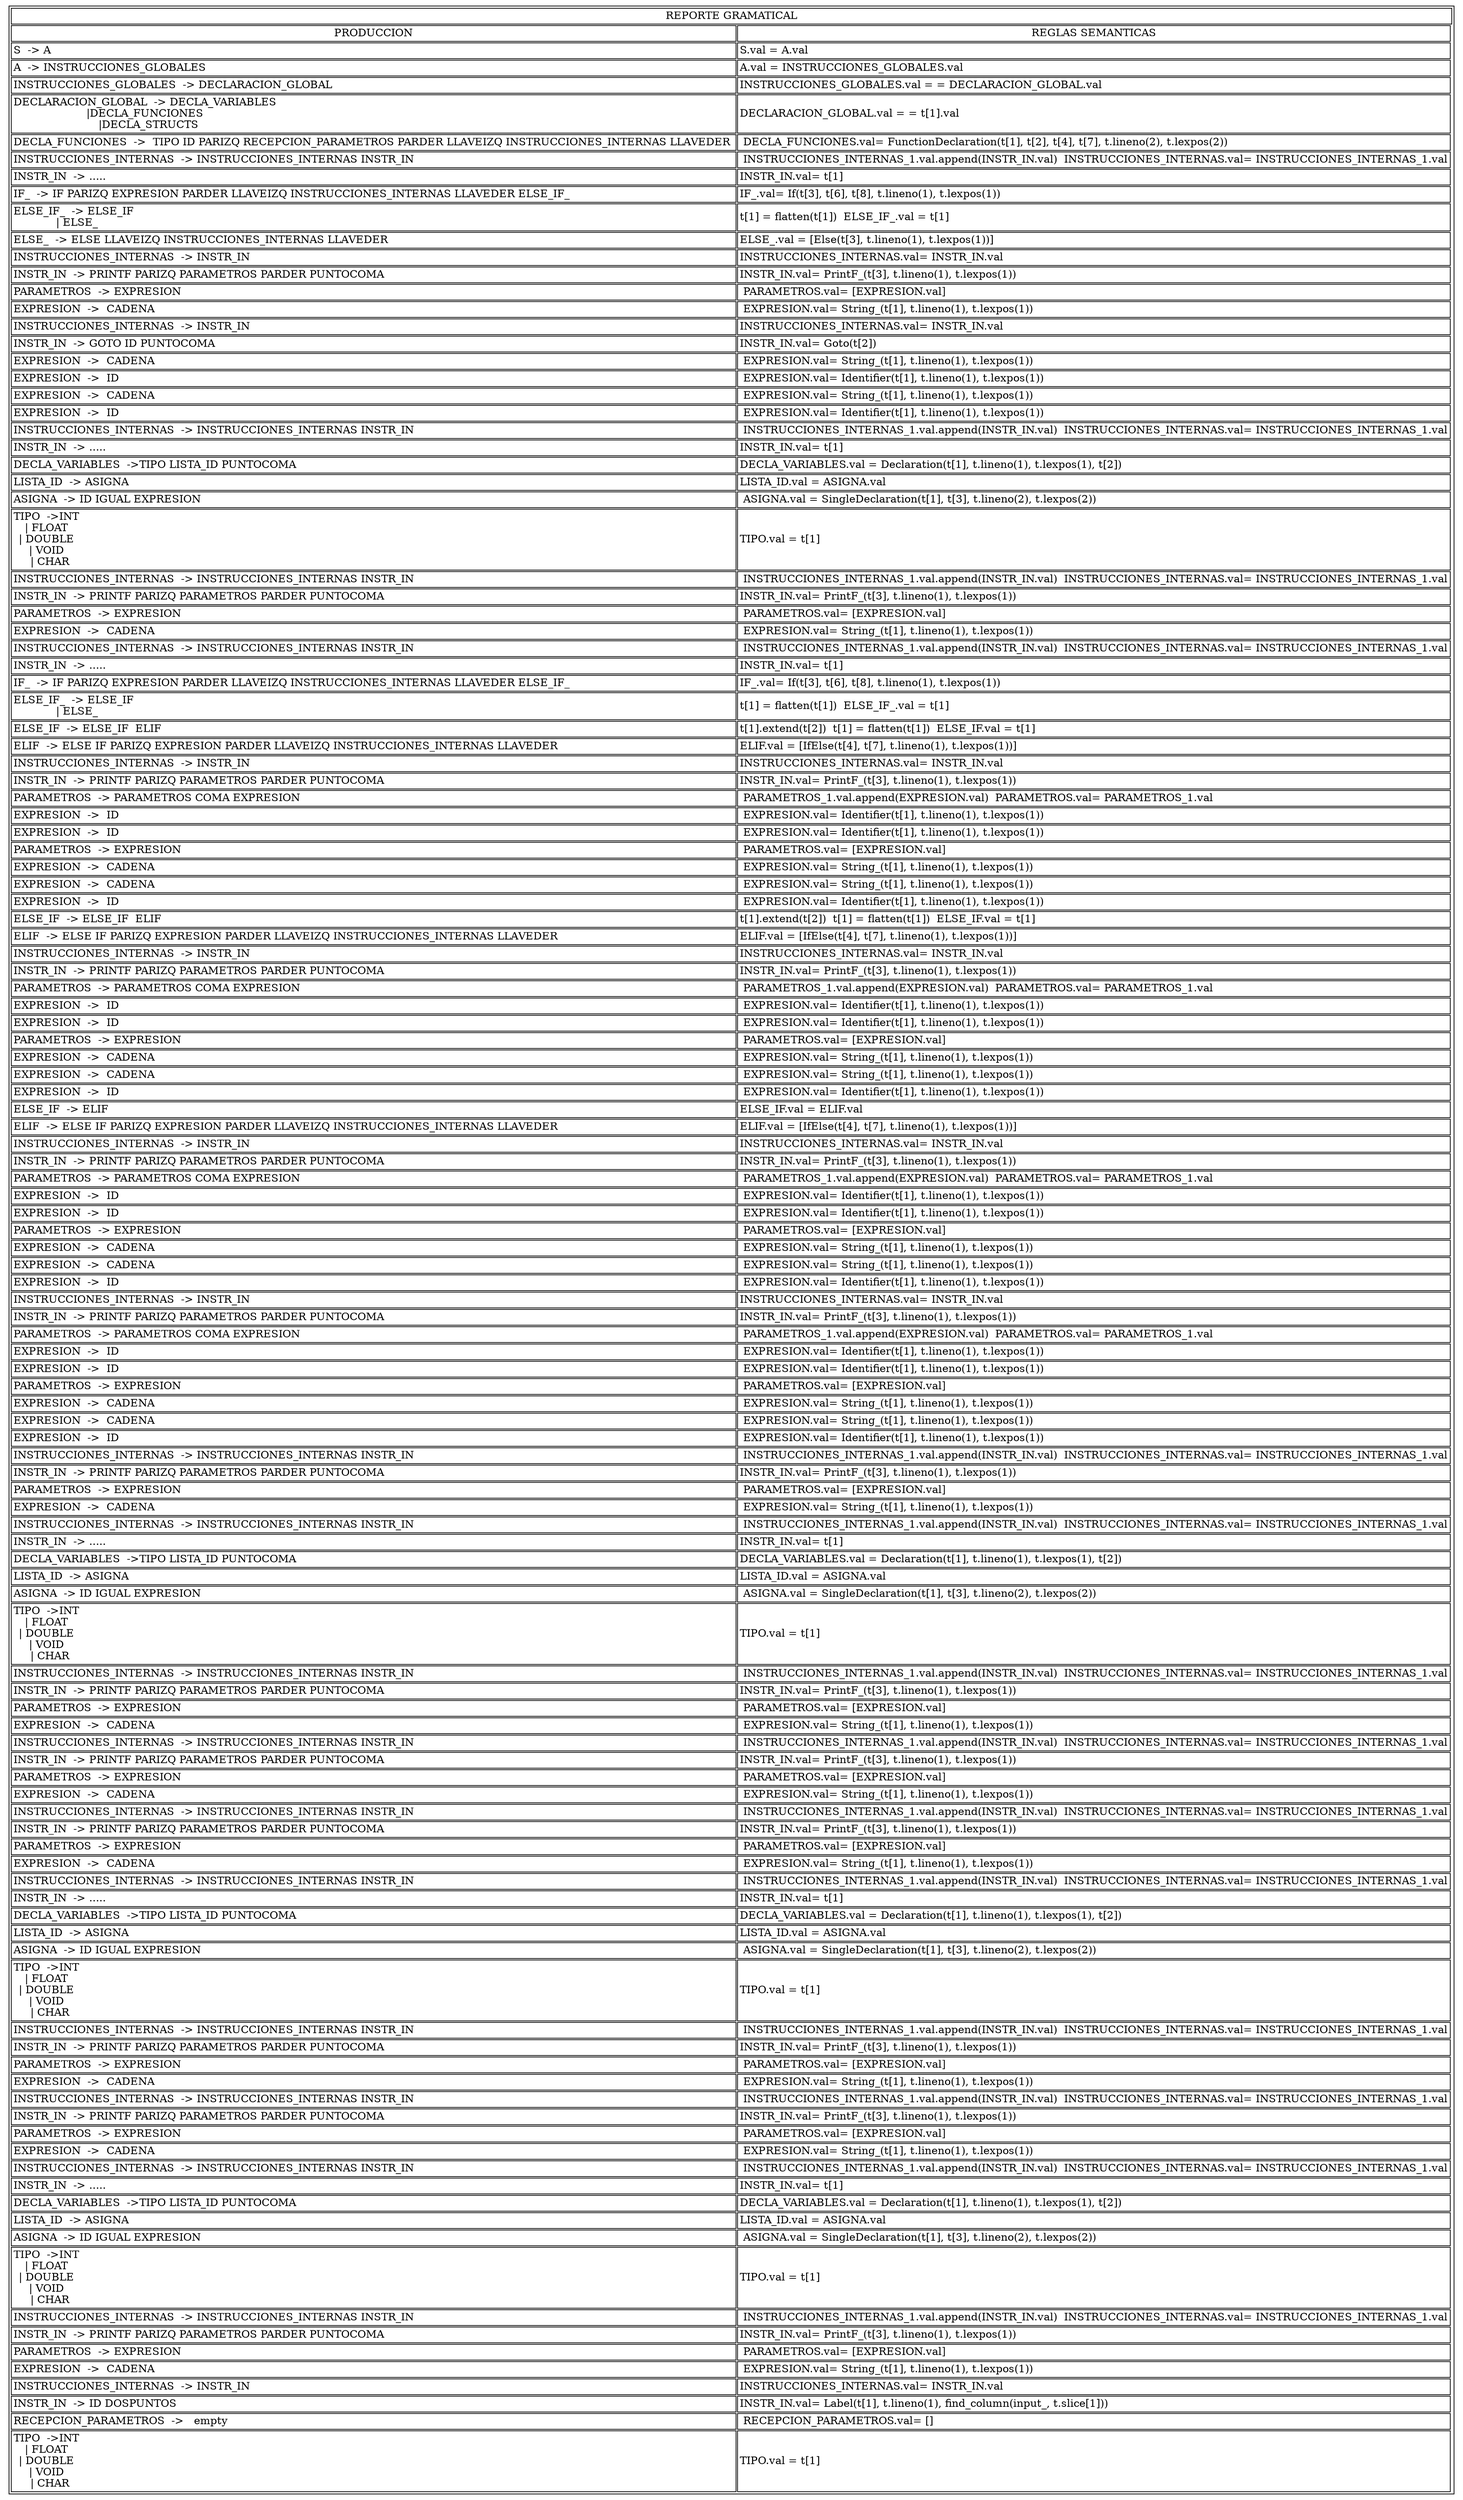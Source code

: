 digraph H { parent [ shape=plaintext label=< <table border='1' cellborder='1'>
<tr><td colspan="3">REPORTE GRAMATICAL</td></tr>
<tr><td port='port_one'>PRODUCCION</td><td port='port_two'>REGLAS SEMANTICAS</td></tr>
<tr><td align="left" port='port_one'>S  -&gt; A</td><td align="left" port='port_two'>S.val = A.val</td></tr>
<tr><td align="left" port='port_one'>A  -&gt; INSTRUCCIONES_GLOBALES</td><td align="left" port='port_two'>A.val = INSTRUCCIONES_GLOBALES.val</td></tr>
<tr><td align="left" port='port_one'>INSTRUCCIONES_GLOBALES  -&gt; DECLARACION_GLOBAL</td><td align="left" port='port_two'>INSTRUCCIONES_GLOBALES.val = = DECLARACION_GLOBAL.val</td></tr>
<tr><td align="left" port='port_one'>DECLARACION_GLOBAL  -&gt; DECLA_VARIABLES 
 <BR/>|DECLA_FUNCIONES 
 <BR/>|DECLA_STRUCTS</td><td align="left" port='port_two'>DECLARACION_GLOBAL.val = = t[1].val</td></tr>
<tr><td align="left" port='port_one'>DECLA_FUNCIONES  -&gt;  TIPO ID PARIZQ RECEPCION_PARAMETROS PARDER LLAVEIZQ INSTRUCCIONES_INTERNAS LLAVEDER </td><td align="left" port='port_two'> DECLA_FUNCIONES.val= FunctionDeclaration(t[1], t[2], t[4], t[7], t.lineno(2), t.lexpos(2))</td></tr>
<tr><td align="left" port='port_one'>INSTRUCCIONES_INTERNAS  -&gt; INSTRUCCIONES_INTERNAS INSTR_IN </td><td align="left" port='port_two'> INSTRUCCIONES_INTERNAS_1.val.append(INSTR_IN.val) 
 INSTRUCCIONES_INTERNAS.val= INSTRUCCIONES_INTERNAS_1.val</td></tr>
<tr><td align="left" port='port_one'>INSTR_IN  -&gt; ..... </td><td align="left" port='port_two'>INSTR_IN.val= t[1]</td></tr>
<tr><td align="left" port='port_one'>IF_  -&gt; IF PARIZQ EXPRESION PARDER LLAVEIZQ INSTRUCCIONES_INTERNAS LLAVEDER ELSE_IF_</td><td align="left" port='port_two'>IF_.val= If(t[3], t[6], t[8], t.lineno(1), t.lexpos(1))</td></tr>
<tr><td align="left" port='port_one'>ELSE_IF_  -&gt; ELSE_IF 
 <BR/>| ELSE_</td><td align="left" port='port_two'>t[1] = flatten(t[1]) 
 ELSE_IF_.val = t[1]</td></tr>
<tr><td align="left" port='port_one'>ELSE_  -&gt; ELSE LLAVEIZQ INSTRUCCIONES_INTERNAS LLAVEDER</td><td align="left" port='port_two'>ELSE_.val = [Else(t[3], t.lineno(1), t.lexpos(1))]</td></tr>
<tr><td align="left" port='port_one'>INSTRUCCIONES_INTERNAS  -&gt; INSTR_IN </td><td align="left" port='port_two'>INSTRUCCIONES_INTERNAS.val= INSTR_IN.val</td></tr>
<tr><td align="left" port='port_one'>INSTR_IN  -&gt; PRINTF PARIZQ PARAMETROS PARDER PUNTOCOMA </td><td align="left" port='port_two'>INSTR_IN.val= PrintF_(t[3], t.lineno(1), t.lexpos(1)) </td></tr>
<tr><td align="left" port='port_one'>PARAMETROS  -&gt; EXPRESION </td><td align="left" port='port_two'> PARAMETROS.val= [EXPRESION.val]</td></tr>
<tr><td align="left" port='port_one'>EXPRESION  -&gt;  CADENA </td><td align="left" port='port_two'> EXPRESION.val= String_(t[1], t.lineno(1), t.lexpos(1))</td></tr>
<tr><td align="left" port='port_one'>INSTRUCCIONES_INTERNAS  -&gt; INSTR_IN </td><td align="left" port='port_two'>INSTRUCCIONES_INTERNAS.val= INSTR_IN.val</td></tr>
<tr><td align="left" port='port_one'>INSTR_IN  -&gt; GOTO ID PUNTOCOMA </td><td align="left" port='port_two'>INSTR_IN.val= Goto(t[2])</td></tr>
<tr><td align="left" port='port_one'>EXPRESION  -&gt;  CADENA </td><td align="left" port='port_two'> EXPRESION.val= String_(t[1], t.lineno(1), t.lexpos(1))</td></tr>
<tr><td align="left" port='port_one'>EXPRESION  -&gt;  ID </td><td align="left" port='port_two'> EXPRESION.val= Identifier(t[1], t.lineno(1), t.lexpos(1))</td></tr>
<tr><td align="left" port='port_one'>EXPRESION  -&gt;  CADENA </td><td align="left" port='port_two'> EXPRESION.val= String_(t[1], t.lineno(1), t.lexpos(1))</td></tr>
<tr><td align="left" port='port_one'>EXPRESION  -&gt;  ID </td><td align="left" port='port_two'> EXPRESION.val= Identifier(t[1], t.lineno(1), t.lexpos(1))</td></tr>
<tr><td align="left" port='port_one'>INSTRUCCIONES_INTERNAS  -&gt; INSTRUCCIONES_INTERNAS INSTR_IN </td><td align="left" port='port_two'> INSTRUCCIONES_INTERNAS_1.val.append(INSTR_IN.val) 
 INSTRUCCIONES_INTERNAS.val= INSTRUCCIONES_INTERNAS_1.val</td></tr>
<tr><td align="left" port='port_one'>INSTR_IN  -&gt; ..... </td><td align="left" port='port_two'>INSTR_IN.val= t[1]</td></tr>
<tr><td align="left" port='port_one'>DECLA_VARIABLES  -&gt;TIPO LISTA_ID PUNTOCOMA</td><td align="left" port='port_two'>DECLA_VARIABLES.val = Declaration(t[1], t.lineno(1), t.lexpos(1), t[2])</td></tr>
<tr><td align="left" port='port_one'>LISTA_ID  -&gt; ASIGNA</td><td align="left" port='port_two'>LISTA_ID.val = ASIGNA.val</td></tr>
<tr><td align="left" port='port_one'>ASIGNA  -&gt; ID IGUAL EXPRESION </td><td align="left" port='port_two'> ASIGNA.val = SingleDeclaration(t[1], t[3], t.lineno(2), t.lexpos(2))</td></tr>
<tr><td align="left" port='port_one'>TIPO  -&gt;INT 
 <BR/>| FLOAT 
 <BR/>| DOUBLE 
 <BR/>| VOID 
 <BR/>| CHAR</td><td align="left" port='port_two'>TIPO.val = t[1]</td></tr>
<tr><td align="left" port='port_one'>INSTRUCCIONES_INTERNAS  -&gt; INSTRUCCIONES_INTERNAS INSTR_IN </td><td align="left" port='port_two'> INSTRUCCIONES_INTERNAS_1.val.append(INSTR_IN.val) 
 INSTRUCCIONES_INTERNAS.val= INSTRUCCIONES_INTERNAS_1.val</td></tr>
<tr><td align="left" port='port_one'>INSTR_IN  -&gt; PRINTF PARIZQ PARAMETROS PARDER PUNTOCOMA </td><td align="left" port='port_two'>INSTR_IN.val= PrintF_(t[3], t.lineno(1), t.lexpos(1)) </td></tr>
<tr><td align="left" port='port_one'>PARAMETROS  -&gt; EXPRESION </td><td align="left" port='port_two'> PARAMETROS.val= [EXPRESION.val]</td></tr>
<tr><td align="left" port='port_one'>EXPRESION  -&gt;  CADENA </td><td align="left" port='port_two'> EXPRESION.val= String_(t[1], t.lineno(1), t.lexpos(1))</td></tr>
<tr><td align="left" port='port_one'>INSTRUCCIONES_INTERNAS  -&gt; INSTRUCCIONES_INTERNAS INSTR_IN </td><td align="left" port='port_two'> INSTRUCCIONES_INTERNAS_1.val.append(INSTR_IN.val) 
 INSTRUCCIONES_INTERNAS.val= INSTRUCCIONES_INTERNAS_1.val</td></tr>
<tr><td align="left" port='port_one'>INSTR_IN  -&gt; ..... </td><td align="left" port='port_two'>INSTR_IN.val= t[1]</td></tr>
<tr><td align="left" port='port_one'>IF_  -&gt; IF PARIZQ EXPRESION PARDER LLAVEIZQ INSTRUCCIONES_INTERNAS LLAVEDER ELSE_IF_</td><td align="left" port='port_two'>IF_.val= If(t[3], t[6], t[8], t.lineno(1), t.lexpos(1))</td></tr>
<tr><td align="left" port='port_one'>ELSE_IF_  -&gt; ELSE_IF 
 <BR/>| ELSE_</td><td align="left" port='port_two'>t[1] = flatten(t[1]) 
 ELSE_IF_.val = t[1]</td></tr>
<tr><td align="left" port='port_one'>ELSE_IF  -&gt; ELSE_IF  ELIF</td><td align="left" port='port_two'>t[1].extend(t[2]) 
 t[1] = flatten(t[1]) 
 ELSE_IF.val = t[1]</td></tr>
<tr><td align="left" port='port_one'>ELIF  -&gt; ELSE IF PARIZQ EXPRESION PARDER LLAVEIZQ INSTRUCCIONES_INTERNAS LLAVEDER</td><td align="left" port='port_two'>ELIF.val = [IfElse(t[4], t[7], t.lineno(1), t.lexpos(1))]</td></tr>
<tr><td align="left" port='port_one'>INSTRUCCIONES_INTERNAS  -&gt; INSTR_IN </td><td align="left" port='port_two'>INSTRUCCIONES_INTERNAS.val= INSTR_IN.val</td></tr>
<tr><td align="left" port='port_one'>INSTR_IN  -&gt; PRINTF PARIZQ PARAMETROS PARDER PUNTOCOMA </td><td align="left" port='port_two'>INSTR_IN.val= PrintF_(t[3], t.lineno(1), t.lexpos(1)) </td></tr>
<tr><td align="left" port='port_one'>PARAMETROS  -&gt; PARAMETROS COMA EXPRESION  </td><td align="left" port='port_two'> PARAMETROS_1.val.append(EXPRESION.val) 
 PARAMETROS.val= PARAMETROS_1.val</td></tr>
<tr><td align="left" port='port_one'>EXPRESION  -&gt;  ID </td><td align="left" port='port_two'> EXPRESION.val= Identifier(t[1], t.lineno(1), t.lexpos(1))</td></tr>
<tr><td align="left" port='port_one'>EXPRESION  -&gt;  ID </td><td align="left" port='port_two'> EXPRESION.val= Identifier(t[1], t.lineno(1), t.lexpos(1))</td></tr>
<tr><td align="left" port='port_one'>PARAMETROS  -&gt; EXPRESION </td><td align="left" port='port_two'> PARAMETROS.val= [EXPRESION.val]</td></tr>
<tr><td align="left" port='port_one'>EXPRESION  -&gt;  CADENA </td><td align="left" port='port_two'> EXPRESION.val= String_(t[1], t.lineno(1), t.lexpos(1))</td></tr>
<tr><td align="left" port='port_one'>EXPRESION  -&gt;  CADENA </td><td align="left" port='port_two'> EXPRESION.val= String_(t[1], t.lineno(1), t.lexpos(1))</td></tr>
<tr><td align="left" port='port_one'>EXPRESION  -&gt;  ID </td><td align="left" port='port_two'> EXPRESION.val= Identifier(t[1], t.lineno(1), t.lexpos(1))</td></tr>
<tr><td align="left" port='port_one'>ELSE_IF  -&gt; ELSE_IF  ELIF</td><td align="left" port='port_two'>t[1].extend(t[2]) 
 t[1] = flatten(t[1]) 
 ELSE_IF.val = t[1]</td></tr>
<tr><td align="left" port='port_one'>ELIF  -&gt; ELSE IF PARIZQ EXPRESION PARDER LLAVEIZQ INSTRUCCIONES_INTERNAS LLAVEDER</td><td align="left" port='port_two'>ELIF.val = [IfElse(t[4], t[7], t.lineno(1), t.lexpos(1))]</td></tr>
<tr><td align="left" port='port_one'>INSTRUCCIONES_INTERNAS  -&gt; INSTR_IN </td><td align="left" port='port_two'>INSTRUCCIONES_INTERNAS.val= INSTR_IN.val</td></tr>
<tr><td align="left" port='port_one'>INSTR_IN  -&gt; PRINTF PARIZQ PARAMETROS PARDER PUNTOCOMA </td><td align="left" port='port_two'>INSTR_IN.val= PrintF_(t[3], t.lineno(1), t.lexpos(1)) </td></tr>
<tr><td align="left" port='port_one'>PARAMETROS  -&gt; PARAMETROS COMA EXPRESION  </td><td align="left" port='port_two'> PARAMETROS_1.val.append(EXPRESION.val) 
 PARAMETROS.val= PARAMETROS_1.val</td></tr>
<tr><td align="left" port='port_one'>EXPRESION  -&gt;  ID </td><td align="left" port='port_two'> EXPRESION.val= Identifier(t[1], t.lineno(1), t.lexpos(1))</td></tr>
<tr><td align="left" port='port_one'>EXPRESION  -&gt;  ID </td><td align="left" port='port_two'> EXPRESION.val= Identifier(t[1], t.lineno(1), t.lexpos(1))</td></tr>
<tr><td align="left" port='port_one'>PARAMETROS  -&gt; EXPRESION </td><td align="left" port='port_two'> PARAMETROS.val= [EXPRESION.val]</td></tr>
<tr><td align="left" port='port_one'>EXPRESION  -&gt;  CADENA </td><td align="left" port='port_two'> EXPRESION.val= String_(t[1], t.lineno(1), t.lexpos(1))</td></tr>
<tr><td align="left" port='port_one'>EXPRESION  -&gt;  CADENA </td><td align="left" port='port_two'> EXPRESION.val= String_(t[1], t.lineno(1), t.lexpos(1))</td></tr>
<tr><td align="left" port='port_one'>EXPRESION  -&gt;  ID </td><td align="left" port='port_two'> EXPRESION.val= Identifier(t[1], t.lineno(1), t.lexpos(1))</td></tr>
<tr><td align="left" port='port_one'>ELSE_IF  -&gt; ELIF</td><td align="left" port='port_two'>ELSE_IF.val = ELIF.val</td></tr>
<tr><td align="left" port='port_one'>ELIF  -&gt; ELSE IF PARIZQ EXPRESION PARDER LLAVEIZQ INSTRUCCIONES_INTERNAS LLAVEDER</td><td align="left" port='port_two'>ELIF.val = [IfElse(t[4], t[7], t.lineno(1), t.lexpos(1))]</td></tr>
<tr><td align="left" port='port_one'>INSTRUCCIONES_INTERNAS  -&gt; INSTR_IN </td><td align="left" port='port_two'>INSTRUCCIONES_INTERNAS.val= INSTR_IN.val</td></tr>
<tr><td align="left" port='port_one'>INSTR_IN  -&gt; PRINTF PARIZQ PARAMETROS PARDER PUNTOCOMA </td><td align="left" port='port_two'>INSTR_IN.val= PrintF_(t[3], t.lineno(1), t.lexpos(1)) </td></tr>
<tr><td align="left" port='port_one'>PARAMETROS  -&gt; PARAMETROS COMA EXPRESION  </td><td align="left" port='port_two'> PARAMETROS_1.val.append(EXPRESION.val) 
 PARAMETROS.val= PARAMETROS_1.val</td></tr>
<tr><td align="left" port='port_one'>EXPRESION  -&gt;  ID </td><td align="left" port='port_two'> EXPRESION.val= Identifier(t[1], t.lineno(1), t.lexpos(1))</td></tr>
<tr><td align="left" port='port_one'>EXPRESION  -&gt;  ID </td><td align="left" port='port_two'> EXPRESION.val= Identifier(t[1], t.lineno(1), t.lexpos(1))</td></tr>
<tr><td align="left" port='port_one'>PARAMETROS  -&gt; EXPRESION </td><td align="left" port='port_two'> PARAMETROS.val= [EXPRESION.val]</td></tr>
<tr><td align="left" port='port_one'>EXPRESION  -&gt;  CADENA </td><td align="left" port='port_two'> EXPRESION.val= String_(t[1], t.lineno(1), t.lexpos(1))</td></tr>
<tr><td align="left" port='port_one'>EXPRESION  -&gt;  CADENA </td><td align="left" port='port_two'> EXPRESION.val= String_(t[1], t.lineno(1), t.lexpos(1))</td></tr>
<tr><td align="left" port='port_one'>EXPRESION  -&gt;  ID </td><td align="left" port='port_two'> EXPRESION.val= Identifier(t[1], t.lineno(1), t.lexpos(1))</td></tr>
<tr><td align="left" port='port_one'>INSTRUCCIONES_INTERNAS  -&gt; INSTR_IN </td><td align="left" port='port_two'>INSTRUCCIONES_INTERNAS.val= INSTR_IN.val</td></tr>
<tr><td align="left" port='port_one'>INSTR_IN  -&gt; PRINTF PARIZQ PARAMETROS PARDER PUNTOCOMA </td><td align="left" port='port_two'>INSTR_IN.val= PrintF_(t[3], t.lineno(1), t.lexpos(1)) </td></tr>
<tr><td align="left" port='port_one'>PARAMETROS  -&gt; PARAMETROS COMA EXPRESION  </td><td align="left" port='port_two'> PARAMETROS_1.val.append(EXPRESION.val) 
 PARAMETROS.val= PARAMETROS_1.val</td></tr>
<tr><td align="left" port='port_one'>EXPRESION  -&gt;  ID </td><td align="left" port='port_two'> EXPRESION.val= Identifier(t[1], t.lineno(1), t.lexpos(1))</td></tr>
<tr><td align="left" port='port_one'>EXPRESION  -&gt;  ID </td><td align="left" port='port_two'> EXPRESION.val= Identifier(t[1], t.lineno(1), t.lexpos(1))</td></tr>
<tr><td align="left" port='port_one'>PARAMETROS  -&gt; EXPRESION </td><td align="left" port='port_two'> PARAMETROS.val= [EXPRESION.val]</td></tr>
<tr><td align="left" port='port_one'>EXPRESION  -&gt;  CADENA </td><td align="left" port='port_two'> EXPRESION.val= String_(t[1], t.lineno(1), t.lexpos(1))</td></tr>
<tr><td align="left" port='port_one'>EXPRESION  -&gt;  CADENA </td><td align="left" port='port_two'> EXPRESION.val= String_(t[1], t.lineno(1), t.lexpos(1))</td></tr>
<tr><td align="left" port='port_one'>EXPRESION  -&gt;  ID </td><td align="left" port='port_two'> EXPRESION.val= Identifier(t[1], t.lineno(1), t.lexpos(1))</td></tr>
<tr><td align="left" port='port_one'>INSTRUCCIONES_INTERNAS  -&gt; INSTRUCCIONES_INTERNAS INSTR_IN </td><td align="left" port='port_two'> INSTRUCCIONES_INTERNAS_1.val.append(INSTR_IN.val) 
 INSTRUCCIONES_INTERNAS.val= INSTRUCCIONES_INTERNAS_1.val</td></tr>
<tr><td align="left" port='port_one'>INSTR_IN  -&gt; PRINTF PARIZQ PARAMETROS PARDER PUNTOCOMA </td><td align="left" port='port_two'>INSTR_IN.val= PrintF_(t[3], t.lineno(1), t.lexpos(1)) </td></tr>
<tr><td align="left" port='port_one'>PARAMETROS  -&gt; EXPRESION </td><td align="left" port='port_two'> PARAMETROS.val= [EXPRESION.val]</td></tr>
<tr><td align="left" port='port_one'>EXPRESION  -&gt;  CADENA </td><td align="left" port='port_two'> EXPRESION.val= String_(t[1], t.lineno(1), t.lexpos(1))</td></tr>
<tr><td align="left" port='port_one'>INSTRUCCIONES_INTERNAS  -&gt; INSTRUCCIONES_INTERNAS INSTR_IN </td><td align="left" port='port_two'> INSTRUCCIONES_INTERNAS_1.val.append(INSTR_IN.val) 
 INSTRUCCIONES_INTERNAS.val= INSTRUCCIONES_INTERNAS_1.val</td></tr>
<tr><td align="left" port='port_one'>INSTR_IN  -&gt; ..... </td><td align="left" port='port_two'>INSTR_IN.val= t[1]</td></tr>
<tr><td align="left" port='port_one'>DECLA_VARIABLES  -&gt;TIPO LISTA_ID PUNTOCOMA</td><td align="left" port='port_two'>DECLA_VARIABLES.val = Declaration(t[1], t.lineno(1), t.lexpos(1), t[2])</td></tr>
<tr><td align="left" port='port_one'>LISTA_ID  -&gt; ASIGNA</td><td align="left" port='port_two'>LISTA_ID.val = ASIGNA.val</td></tr>
<tr><td align="left" port='port_one'>ASIGNA  -&gt; ID IGUAL EXPRESION </td><td align="left" port='port_two'> ASIGNA.val = SingleDeclaration(t[1], t[3], t.lineno(2), t.lexpos(2))</td></tr>
<tr><td align="left" port='port_one'>TIPO  -&gt;INT 
 <BR/>| FLOAT 
 <BR/>| DOUBLE 
 <BR/>| VOID 
 <BR/>| CHAR</td><td align="left" port='port_two'>TIPO.val = t[1]</td></tr>
<tr><td align="left" port='port_one'>INSTRUCCIONES_INTERNAS  -&gt; INSTRUCCIONES_INTERNAS INSTR_IN </td><td align="left" port='port_two'> INSTRUCCIONES_INTERNAS_1.val.append(INSTR_IN.val) 
 INSTRUCCIONES_INTERNAS.val= INSTRUCCIONES_INTERNAS_1.val</td></tr>
<tr><td align="left" port='port_one'>INSTR_IN  -&gt; PRINTF PARIZQ PARAMETROS PARDER PUNTOCOMA </td><td align="left" port='port_two'>INSTR_IN.val= PrintF_(t[3], t.lineno(1), t.lexpos(1)) </td></tr>
<tr><td align="left" port='port_one'>PARAMETROS  -&gt; EXPRESION </td><td align="left" port='port_two'> PARAMETROS.val= [EXPRESION.val]</td></tr>
<tr><td align="left" port='port_one'>EXPRESION  -&gt;  CADENA </td><td align="left" port='port_two'> EXPRESION.val= String_(t[1], t.lineno(1), t.lexpos(1))</td></tr>
<tr><td align="left" port='port_one'>INSTRUCCIONES_INTERNAS  -&gt; INSTRUCCIONES_INTERNAS INSTR_IN </td><td align="left" port='port_two'> INSTRUCCIONES_INTERNAS_1.val.append(INSTR_IN.val) 
 INSTRUCCIONES_INTERNAS.val= INSTRUCCIONES_INTERNAS_1.val</td></tr>
<tr><td align="left" port='port_one'>INSTR_IN  -&gt; PRINTF PARIZQ PARAMETROS PARDER PUNTOCOMA </td><td align="left" port='port_two'>INSTR_IN.val= PrintF_(t[3], t.lineno(1), t.lexpos(1)) </td></tr>
<tr><td align="left" port='port_one'>PARAMETROS  -&gt; EXPRESION </td><td align="left" port='port_two'> PARAMETROS.val= [EXPRESION.val]</td></tr>
<tr><td align="left" port='port_one'>EXPRESION  -&gt;  CADENA </td><td align="left" port='port_two'> EXPRESION.val= String_(t[1], t.lineno(1), t.lexpos(1))</td></tr>
<tr><td align="left" port='port_one'>INSTRUCCIONES_INTERNAS  -&gt; INSTRUCCIONES_INTERNAS INSTR_IN </td><td align="left" port='port_two'> INSTRUCCIONES_INTERNAS_1.val.append(INSTR_IN.val) 
 INSTRUCCIONES_INTERNAS.val= INSTRUCCIONES_INTERNAS_1.val</td></tr>
<tr><td align="left" port='port_one'>INSTR_IN  -&gt; PRINTF PARIZQ PARAMETROS PARDER PUNTOCOMA </td><td align="left" port='port_two'>INSTR_IN.val= PrintF_(t[3], t.lineno(1), t.lexpos(1)) </td></tr>
<tr><td align="left" port='port_one'>PARAMETROS  -&gt; EXPRESION </td><td align="left" port='port_two'> PARAMETROS.val= [EXPRESION.val]</td></tr>
<tr><td align="left" port='port_one'>EXPRESION  -&gt;  CADENA </td><td align="left" port='port_two'> EXPRESION.val= String_(t[1], t.lineno(1), t.lexpos(1))</td></tr>
<tr><td align="left" port='port_one'>INSTRUCCIONES_INTERNAS  -&gt; INSTRUCCIONES_INTERNAS INSTR_IN </td><td align="left" port='port_two'> INSTRUCCIONES_INTERNAS_1.val.append(INSTR_IN.val) 
 INSTRUCCIONES_INTERNAS.val= INSTRUCCIONES_INTERNAS_1.val</td></tr>
<tr><td align="left" port='port_one'>INSTR_IN  -&gt; ..... </td><td align="left" port='port_two'>INSTR_IN.val= t[1]</td></tr>
<tr><td align="left" port='port_one'>DECLA_VARIABLES  -&gt;TIPO LISTA_ID PUNTOCOMA</td><td align="left" port='port_two'>DECLA_VARIABLES.val = Declaration(t[1], t.lineno(1), t.lexpos(1), t[2])</td></tr>
<tr><td align="left" port='port_one'>LISTA_ID  -&gt; ASIGNA</td><td align="left" port='port_two'>LISTA_ID.val = ASIGNA.val</td></tr>
<tr><td align="left" port='port_one'>ASIGNA  -&gt; ID IGUAL EXPRESION </td><td align="left" port='port_two'> ASIGNA.val = SingleDeclaration(t[1], t[3], t.lineno(2), t.lexpos(2))</td></tr>
<tr><td align="left" port='port_one'>TIPO  -&gt;INT 
 <BR/>| FLOAT 
 <BR/>| DOUBLE 
 <BR/>| VOID 
 <BR/>| CHAR</td><td align="left" port='port_two'>TIPO.val = t[1]</td></tr>
<tr><td align="left" port='port_one'>INSTRUCCIONES_INTERNAS  -&gt; INSTRUCCIONES_INTERNAS INSTR_IN </td><td align="left" port='port_two'> INSTRUCCIONES_INTERNAS_1.val.append(INSTR_IN.val) 
 INSTRUCCIONES_INTERNAS.val= INSTRUCCIONES_INTERNAS_1.val</td></tr>
<tr><td align="left" port='port_one'>INSTR_IN  -&gt; PRINTF PARIZQ PARAMETROS PARDER PUNTOCOMA </td><td align="left" port='port_two'>INSTR_IN.val= PrintF_(t[3], t.lineno(1), t.lexpos(1)) </td></tr>
<tr><td align="left" port='port_one'>PARAMETROS  -&gt; EXPRESION </td><td align="left" port='port_two'> PARAMETROS.val= [EXPRESION.val]</td></tr>
<tr><td align="left" port='port_one'>EXPRESION  -&gt;  CADENA </td><td align="left" port='port_two'> EXPRESION.val= String_(t[1], t.lineno(1), t.lexpos(1))</td></tr>
<tr><td align="left" port='port_one'>INSTRUCCIONES_INTERNAS  -&gt; INSTRUCCIONES_INTERNAS INSTR_IN </td><td align="left" port='port_two'> INSTRUCCIONES_INTERNAS_1.val.append(INSTR_IN.val) 
 INSTRUCCIONES_INTERNAS.val= INSTRUCCIONES_INTERNAS_1.val</td></tr>
<tr><td align="left" port='port_one'>INSTR_IN  -&gt; PRINTF PARIZQ PARAMETROS PARDER PUNTOCOMA </td><td align="left" port='port_two'>INSTR_IN.val= PrintF_(t[3], t.lineno(1), t.lexpos(1)) </td></tr>
<tr><td align="left" port='port_one'>PARAMETROS  -&gt; EXPRESION </td><td align="left" port='port_two'> PARAMETROS.val= [EXPRESION.val]</td></tr>
<tr><td align="left" port='port_one'>EXPRESION  -&gt;  CADENA </td><td align="left" port='port_two'> EXPRESION.val= String_(t[1], t.lineno(1), t.lexpos(1))</td></tr>
<tr><td align="left" port='port_one'>INSTRUCCIONES_INTERNAS  -&gt; INSTRUCCIONES_INTERNAS INSTR_IN </td><td align="left" port='port_two'> INSTRUCCIONES_INTERNAS_1.val.append(INSTR_IN.val) 
 INSTRUCCIONES_INTERNAS.val= INSTRUCCIONES_INTERNAS_1.val</td></tr>
<tr><td align="left" port='port_one'>INSTR_IN  -&gt; ..... </td><td align="left" port='port_two'>INSTR_IN.val= t[1]</td></tr>
<tr><td align="left" port='port_one'>DECLA_VARIABLES  -&gt;TIPO LISTA_ID PUNTOCOMA</td><td align="left" port='port_two'>DECLA_VARIABLES.val = Declaration(t[1], t.lineno(1), t.lexpos(1), t[2])</td></tr>
<tr><td align="left" port='port_one'>LISTA_ID  -&gt; ASIGNA</td><td align="left" port='port_two'>LISTA_ID.val = ASIGNA.val</td></tr>
<tr><td align="left" port='port_one'>ASIGNA  -&gt; ID IGUAL EXPRESION </td><td align="left" port='port_two'> ASIGNA.val = SingleDeclaration(t[1], t[3], t.lineno(2), t.lexpos(2))</td></tr>
<tr><td align="left" port='port_one'>TIPO  -&gt;INT 
 <BR/>| FLOAT 
 <BR/>| DOUBLE 
 <BR/>| VOID 
 <BR/>| CHAR</td><td align="left" port='port_two'>TIPO.val = t[1]</td></tr>
<tr><td align="left" port='port_one'>INSTRUCCIONES_INTERNAS  -&gt; INSTRUCCIONES_INTERNAS INSTR_IN </td><td align="left" port='port_two'> INSTRUCCIONES_INTERNAS_1.val.append(INSTR_IN.val) 
 INSTRUCCIONES_INTERNAS.val= INSTRUCCIONES_INTERNAS_1.val</td></tr>
<tr><td align="left" port='port_one'>INSTR_IN  -&gt; PRINTF PARIZQ PARAMETROS PARDER PUNTOCOMA </td><td align="left" port='port_two'>INSTR_IN.val= PrintF_(t[3], t.lineno(1), t.lexpos(1)) </td></tr>
<tr><td align="left" port='port_one'>PARAMETROS  -&gt; EXPRESION </td><td align="left" port='port_two'> PARAMETROS.val= [EXPRESION.val]</td></tr>
<tr><td align="left" port='port_one'>EXPRESION  -&gt;  CADENA </td><td align="left" port='port_two'> EXPRESION.val= String_(t[1], t.lineno(1), t.lexpos(1))</td></tr>
<tr><td align="left" port='port_one'>INSTRUCCIONES_INTERNAS  -&gt; INSTR_IN </td><td align="left" port='port_two'>INSTRUCCIONES_INTERNAS.val= INSTR_IN.val</td></tr>
<tr><td align="left" port='port_one'>INSTR_IN  -&gt; ID DOSPUNTOS </td><td align="left" port='port_two'>INSTR_IN.val= Label(t[1], t.lineno(1), find_column(input_, t.slice[1]))</td></tr>
<tr><td align="left" port='port_one'>RECEPCION_PARAMETROS  -&gt;   empty </td><td align="left" port='port_two'> RECEPCION_PARAMETROS.val= []</td></tr>
<tr><td align="left" port='port_one'>TIPO  -&gt;INT 
 <BR/>| FLOAT 
 <BR/>| DOUBLE 
 <BR/>| VOID 
 <BR/>| CHAR</td><td align="left" port='port_two'>TIPO.val = t[1]</td></tr>
</table> >]; 
}